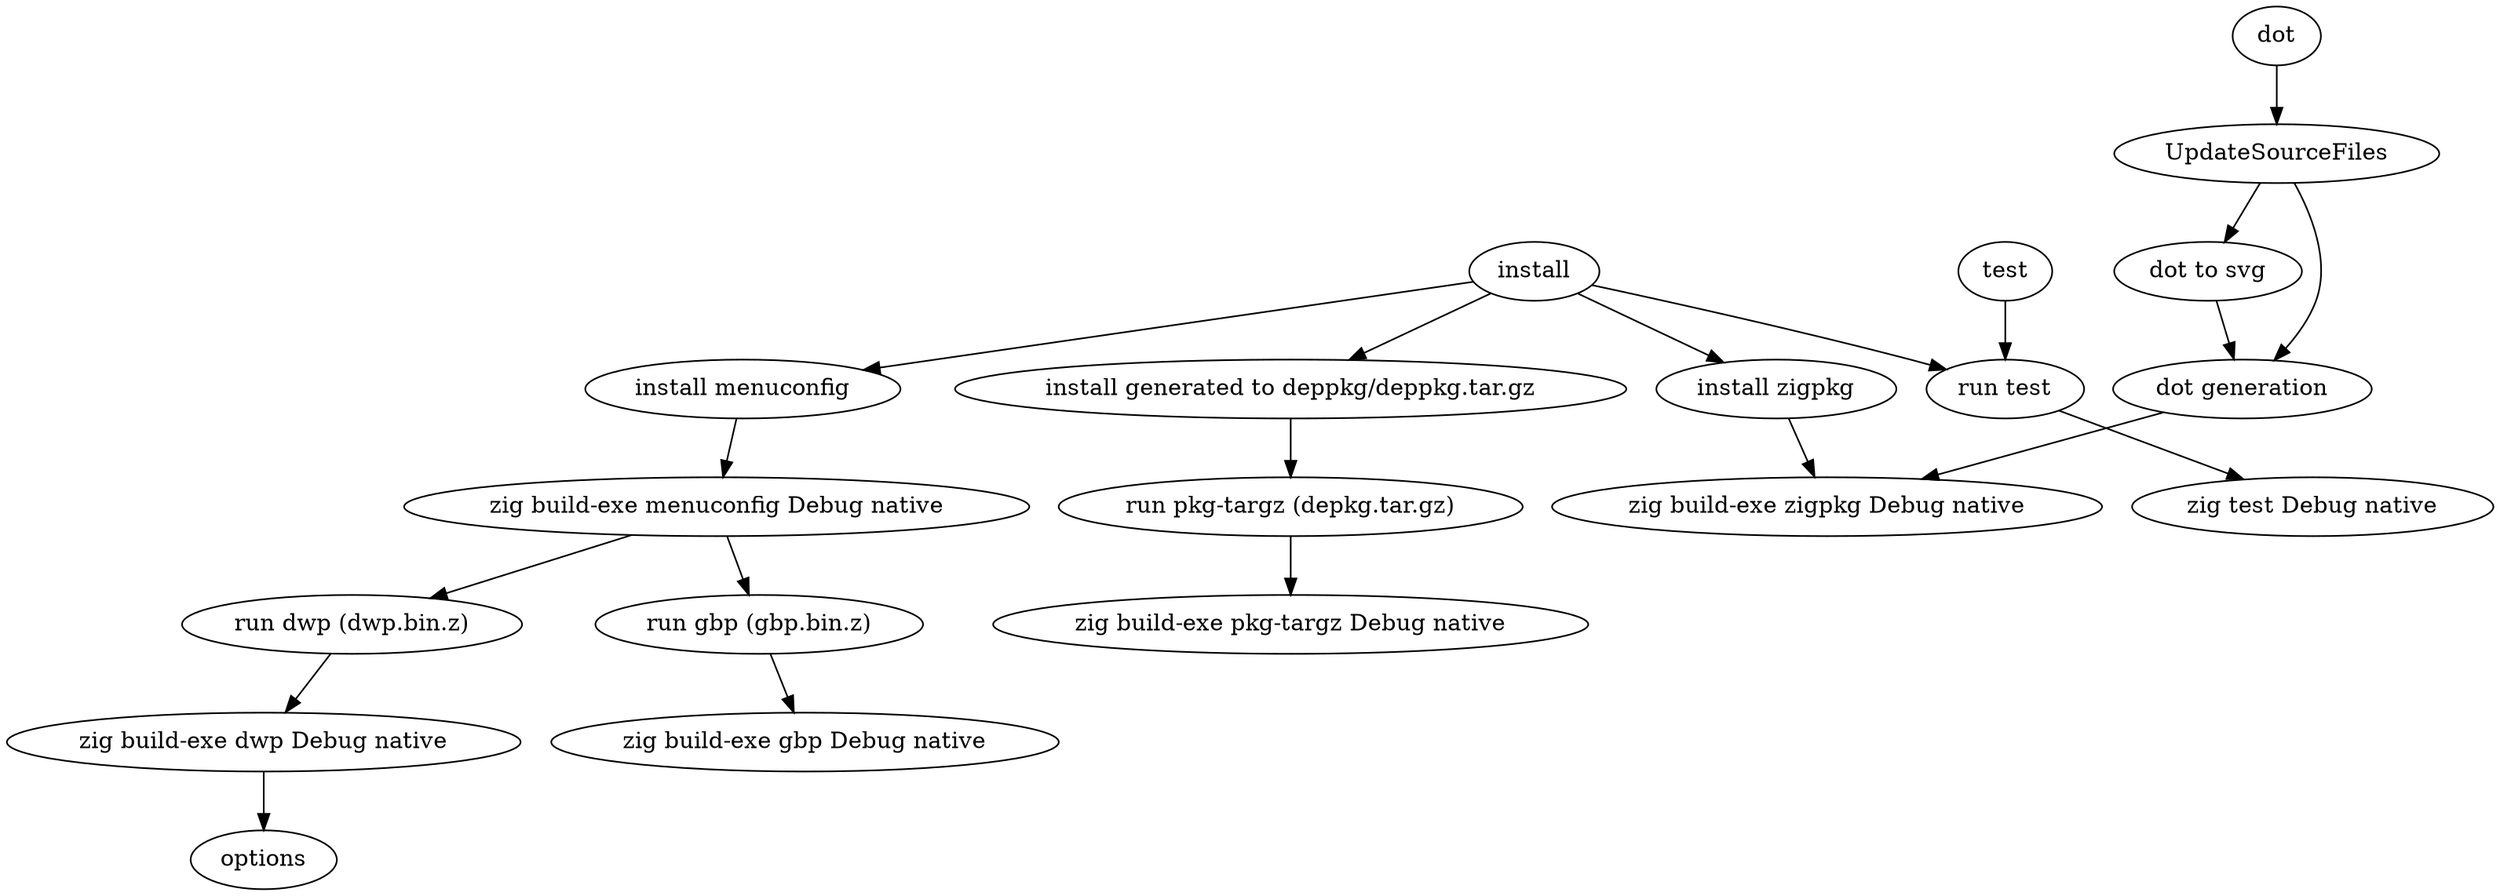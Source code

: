 digraph {
"N0" [label="install"]
"N0" -> "N1"
"N0" -> "N2"
"N0" -> "N3"
"N0" -> "N4"
"N1" [label="install menuconfig"]
"N1" -> "N5"
"N5" [label="zig build-exe menuconfig Debug native"]
"N5" -> "N6"
"N5" -> "N7"
"N6" [label="run gbp (gbp.bin.z)"]
"N6" -> "N8"
"N8" [label="zig build-exe gbp Debug native"]
"N7" [label="run dwp (dwp.bin.z)"]
"N7" -> "N9"
"N9" [label="zig build-exe dwp Debug native"]
"N9" -> "N10"
"N10" [label="options"]
"N2" [label="install generated to deppkg/deppkg.tar.gz"]
"N2" -> "N11"
"N11" [label="run pkg-targz (depkg.tar.gz)"]
"N11" -> "N12"
"N12" [label="zig build-exe pkg-targz Debug native"]
"N3" [label="install zigpkg"]
"N3" -> "N13"
"N13" [label="zig build-exe zigpkg Debug native"]
"N4" [label="run test"]
"N4" -> "N14"
"N14" [label="zig test Debug native"]
"N15" [label="dot"]
"N15" -> "N16"
"N16" [label="UpdateSourceFiles"]
"N16" -> "N17"
"N16" -> "N18"
"N17" [label="dot generation"]
"N17" -> "N13"
"N18" [label="dot to svg"]
"N18" -> "N17"
"N19" [label="test"]
"N19" -> "N4"
}
